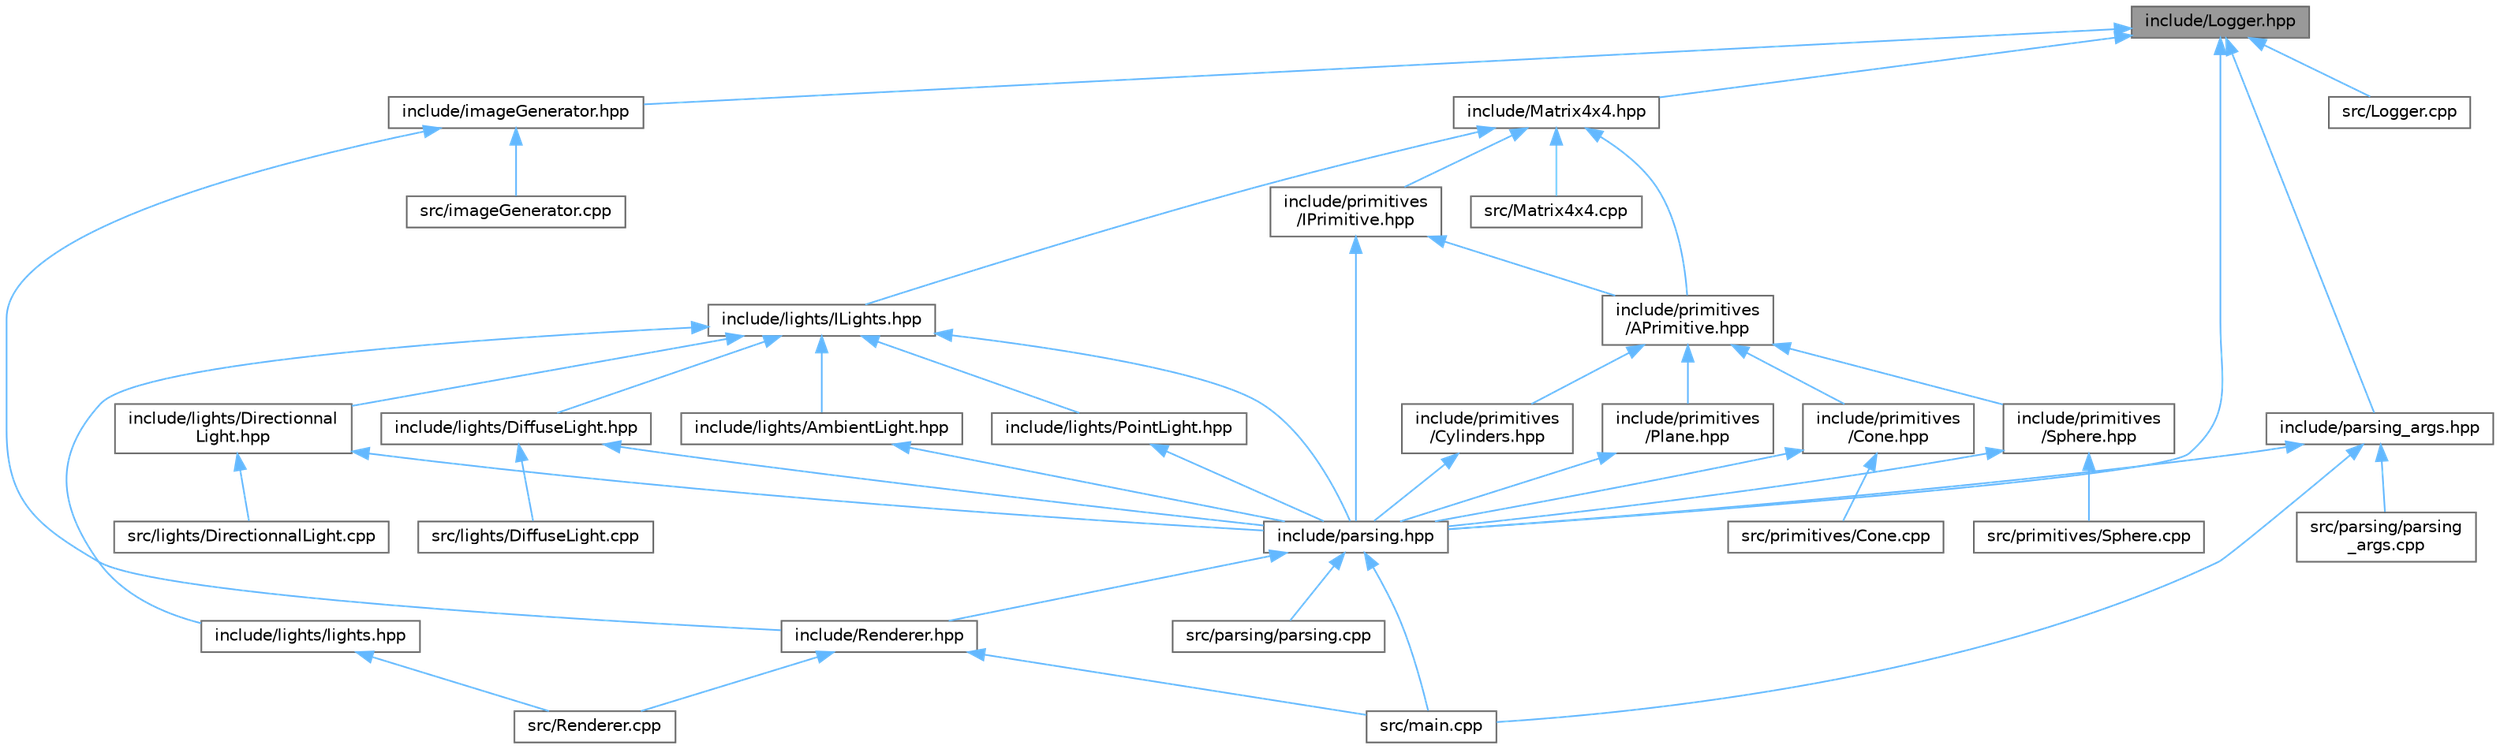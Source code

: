 digraph "include/Logger.hpp"
{
 // LATEX_PDF_SIZE
  bgcolor="transparent";
  edge [fontname=Helvetica,fontsize=10,labelfontname=Helvetica,labelfontsize=10];
  node [fontname=Helvetica,fontsize=10,shape=box,height=0.2,width=0.4];
  Node1 [id="Node000001",label="include/Logger.hpp",height=0.2,width=0.4,color="gray40", fillcolor="grey60", style="filled", fontcolor="black",tooltip="logger class"];
  Node1 -> Node2 [id="edge1_Node000001_Node000002",dir="back",color="steelblue1",style="solid",tooltip=" "];
  Node2 [id="Node000002",label="include/Matrix4x4.hpp",height=0.2,width=0.4,color="grey40", fillcolor="white", style="filled",URL="$Matrix4x4_8hpp.html",tooltip="matrix class"];
  Node2 -> Node3 [id="edge2_Node000002_Node000003",dir="back",color="steelblue1",style="solid",tooltip=" "];
  Node3 [id="Node000003",label="include/lights/ILights.hpp",height=0.2,width=0.4,color="grey40", fillcolor="white", style="filled",URL="$ILights_8hpp.html",tooltip="light interface"];
  Node3 -> Node4 [id="edge3_Node000003_Node000004",dir="back",color="steelblue1",style="solid",tooltip=" "];
  Node4 [id="Node000004",label="include/lights/AmbientLight.hpp",height=0.2,width=0.4,color="grey40", fillcolor="white", style="filled",URL="$AmbientLight_8hpp_source.html",tooltip=" "];
  Node4 -> Node5 [id="edge4_Node000004_Node000005",dir="back",color="steelblue1",style="solid",tooltip=" "];
  Node5 [id="Node000005",label="include/parsing.hpp",height=0.2,width=0.4,color="grey40", fillcolor="white", style="filled",URL="$parsing_8hpp.html",tooltip="parsing class"];
  Node5 -> Node6 [id="edge5_Node000005_Node000006",dir="back",color="steelblue1",style="solid",tooltip=" "];
  Node6 [id="Node000006",label="include/Renderer.hpp",height=0.2,width=0.4,color="grey40", fillcolor="white", style="filled",URL="$Renderer_8hpp.html",tooltip=" "];
  Node6 -> Node7 [id="edge6_Node000006_Node000007",dir="back",color="steelblue1",style="solid",tooltip=" "];
  Node7 [id="Node000007",label="src/Renderer.cpp",height=0.2,width=0.4,color="grey40", fillcolor="white", style="filled",URL="$Renderer_8cpp.html",tooltip=" "];
  Node6 -> Node8 [id="edge7_Node000006_Node000008",dir="back",color="steelblue1",style="solid",tooltip=" "];
  Node8 [id="Node000008",label="src/main.cpp",height=0.2,width=0.4,color="grey40", fillcolor="white", style="filled",URL="$main_8cpp.html",tooltip="main function for the raytracer"];
  Node5 -> Node8 [id="edge8_Node000005_Node000008",dir="back",color="steelblue1",style="solid",tooltip=" "];
  Node5 -> Node9 [id="edge9_Node000005_Node000009",dir="back",color="steelblue1",style="solid",tooltip=" "];
  Node9 [id="Node000009",label="src/parsing/parsing.cpp",height=0.2,width=0.4,color="grey40", fillcolor="white", style="filled",URL="$parsing_8cpp.html",tooltip="parsing class definition"];
  Node3 -> Node10 [id="edge10_Node000003_Node000010",dir="back",color="steelblue1",style="solid",tooltip=" "];
  Node10 [id="Node000010",label="include/lights/DiffuseLight.hpp",height=0.2,width=0.4,color="grey40", fillcolor="white", style="filled",URL="$DiffuseLight_8hpp.html",tooltip=" "];
  Node10 -> Node5 [id="edge11_Node000010_Node000005",dir="back",color="steelblue1",style="solid",tooltip=" "];
  Node10 -> Node11 [id="edge12_Node000010_Node000011",dir="back",color="steelblue1",style="solid",tooltip=" "];
  Node11 [id="Node000011",label="src/lights/DiffuseLight.cpp",height=0.2,width=0.4,color="grey40", fillcolor="white", style="filled",URL="$DiffuseLight_8cpp.html",tooltip=" "];
  Node3 -> Node12 [id="edge13_Node000003_Node000012",dir="back",color="steelblue1",style="solid",tooltip=" "];
  Node12 [id="Node000012",label="include/lights/Directionnal\lLight.hpp",height=0.2,width=0.4,color="grey40", fillcolor="white", style="filled",URL="$DirectionnalLight_8hpp.html",tooltip=" "];
  Node12 -> Node5 [id="edge14_Node000012_Node000005",dir="back",color="steelblue1",style="solid",tooltip=" "];
  Node12 -> Node13 [id="edge15_Node000012_Node000013",dir="back",color="steelblue1",style="solid",tooltip=" "];
  Node13 [id="Node000013",label="src/lights/DirectionnalLight.cpp",height=0.2,width=0.4,color="grey40", fillcolor="white", style="filled",URL="$DirectionnalLight_8cpp.html",tooltip=" "];
  Node3 -> Node14 [id="edge16_Node000003_Node000014",dir="back",color="steelblue1",style="solid",tooltip=" "];
  Node14 [id="Node000014",label="include/lights/PointLight.hpp",height=0.2,width=0.4,color="grey40", fillcolor="white", style="filled",URL="$PointLight_8hpp_source.html",tooltip=" "];
  Node14 -> Node5 [id="edge17_Node000014_Node000005",dir="back",color="steelblue1",style="solid",tooltip=" "];
  Node3 -> Node15 [id="edge18_Node000003_Node000015",dir="back",color="steelblue1",style="solid",tooltip=" "];
  Node15 [id="Node000015",label="include/lights/lights.hpp",height=0.2,width=0.4,color="grey40", fillcolor="white", style="filled",URL="$lights_8hpp_source.html",tooltip=" "];
  Node15 -> Node7 [id="edge19_Node000015_Node000007",dir="back",color="steelblue1",style="solid",tooltip=" "];
  Node3 -> Node5 [id="edge20_Node000003_Node000005",dir="back",color="steelblue1",style="solid",tooltip=" "];
  Node2 -> Node16 [id="edge21_Node000002_Node000016",dir="back",color="steelblue1",style="solid",tooltip=" "];
  Node16 [id="Node000016",label="include/primitives\l/APrimitive.hpp",height=0.2,width=0.4,color="grey40", fillcolor="white", style="filled",URL="$APrimitive_8hpp.html",tooltip=" "];
  Node16 -> Node17 [id="edge22_Node000016_Node000017",dir="back",color="steelblue1",style="solid",tooltip=" "];
  Node17 [id="Node000017",label="include/primitives\l/Cone.hpp",height=0.2,width=0.4,color="grey40", fillcolor="white", style="filled",URL="$Cone_8hpp.html",tooltip=" "];
  Node17 -> Node5 [id="edge23_Node000017_Node000005",dir="back",color="steelblue1",style="solid",tooltip=" "];
  Node17 -> Node18 [id="edge24_Node000017_Node000018",dir="back",color="steelblue1",style="solid",tooltip=" "];
  Node18 [id="Node000018",label="src/primitives/Cone.cpp",height=0.2,width=0.4,color="grey40", fillcolor="white", style="filled",URL="$Cone_8cpp.html",tooltip=" "];
  Node16 -> Node19 [id="edge25_Node000016_Node000019",dir="back",color="steelblue1",style="solid",tooltip=" "];
  Node19 [id="Node000019",label="include/primitives\l/Cylinders.hpp",height=0.2,width=0.4,color="grey40", fillcolor="white", style="filled",URL="$Cylinders_8hpp.html",tooltip="Cylinders class."];
  Node19 -> Node5 [id="edge26_Node000019_Node000005",dir="back",color="steelblue1",style="solid",tooltip=" "];
  Node16 -> Node20 [id="edge27_Node000016_Node000020",dir="back",color="steelblue1",style="solid",tooltip=" "];
  Node20 [id="Node000020",label="include/primitives\l/Plane.hpp",height=0.2,width=0.4,color="grey40", fillcolor="white", style="filled",URL="$Plane_8hpp.html",tooltip="plane class"];
  Node20 -> Node5 [id="edge28_Node000020_Node000005",dir="back",color="steelblue1",style="solid",tooltip=" "];
  Node16 -> Node21 [id="edge29_Node000016_Node000021",dir="back",color="steelblue1",style="solid",tooltip=" "];
  Node21 [id="Node000021",label="include/primitives\l/Sphere.hpp",height=0.2,width=0.4,color="grey40", fillcolor="white", style="filled",URL="$Sphere_8hpp.html",tooltip="sphere class"];
  Node21 -> Node5 [id="edge30_Node000021_Node000005",dir="back",color="steelblue1",style="solid",tooltip=" "];
  Node21 -> Node22 [id="edge31_Node000021_Node000022",dir="back",color="steelblue1",style="solid",tooltip=" "];
  Node22 [id="Node000022",label="src/primitives/Sphere.cpp",height=0.2,width=0.4,color="grey40", fillcolor="white", style="filled",URL="$Sphere_8cpp.html",tooltip="sphere class definition"];
  Node2 -> Node23 [id="edge32_Node000002_Node000023",dir="back",color="steelblue1",style="solid",tooltip=" "];
  Node23 [id="Node000023",label="include/primitives\l/IPrimitive.hpp",height=0.2,width=0.4,color="grey40", fillcolor="white", style="filled",URL="$IPrimitive_8hpp.html",tooltip="primitive interface"];
  Node23 -> Node5 [id="edge33_Node000023_Node000005",dir="back",color="steelblue1",style="solid",tooltip=" "];
  Node23 -> Node16 [id="edge34_Node000023_Node000016",dir="back",color="steelblue1",style="solid",tooltip=" "];
  Node2 -> Node24 [id="edge35_Node000002_Node000024",dir="back",color="steelblue1",style="solid",tooltip=" "];
  Node24 [id="Node000024",label="src/Matrix4x4.cpp",height=0.2,width=0.4,color="grey40", fillcolor="white", style="filled",URL="$Matrix4x4_8cpp.html",tooltip=" "];
  Node1 -> Node25 [id="edge36_Node000001_Node000025",dir="back",color="steelblue1",style="solid",tooltip=" "];
  Node25 [id="Node000025",label="include/imageGenerator.hpp",height=0.2,width=0.4,color="grey40", fillcolor="white", style="filled",URL="$imageGenerator_8hpp.html",tooltip=" "];
  Node25 -> Node6 [id="edge37_Node000025_Node000006",dir="back",color="steelblue1",style="solid",tooltip=" "];
  Node25 -> Node26 [id="edge38_Node000025_Node000026",dir="back",color="steelblue1",style="solid",tooltip=" "];
  Node26 [id="Node000026",label="src/imageGenerator.cpp",height=0.2,width=0.4,color="grey40", fillcolor="white", style="filled",URL="$imageGenerator_8cpp.html",tooltip="Implementation of the imageGenerator class for generating and managing image files."];
  Node1 -> Node5 [id="edge39_Node000001_Node000005",dir="back",color="steelblue1",style="solid",tooltip=" "];
  Node1 -> Node27 [id="edge40_Node000001_Node000027",dir="back",color="steelblue1",style="solid",tooltip=" "];
  Node27 [id="Node000027",label="include/parsing_args.hpp",height=0.2,width=0.4,color="grey40", fillcolor="white", style="filled",URL="$parsing__args_8hpp.html",tooltip=" "];
  Node27 -> Node5 [id="edge41_Node000027_Node000005",dir="back",color="steelblue1",style="solid",tooltip=" "];
  Node27 -> Node8 [id="edge42_Node000027_Node000008",dir="back",color="steelblue1",style="solid",tooltip=" "];
  Node27 -> Node28 [id="edge43_Node000027_Node000028",dir="back",color="steelblue1",style="solid",tooltip=" "];
  Node28 [id="Node000028",label="src/parsing/parsing\l_args.cpp",height=0.2,width=0.4,color="grey40", fillcolor="white", style="filled",URL="$parsing__args_8cpp.html",tooltip=" "];
  Node1 -> Node29 [id="edge44_Node000001_Node000029",dir="back",color="steelblue1",style="solid",tooltip=" "];
  Node29 [id="Node000029",label="src/Logger.cpp",height=0.2,width=0.4,color="grey40", fillcolor="white", style="filled",URL="$Logger_8cpp.html",tooltip="logger class definition"];
}
